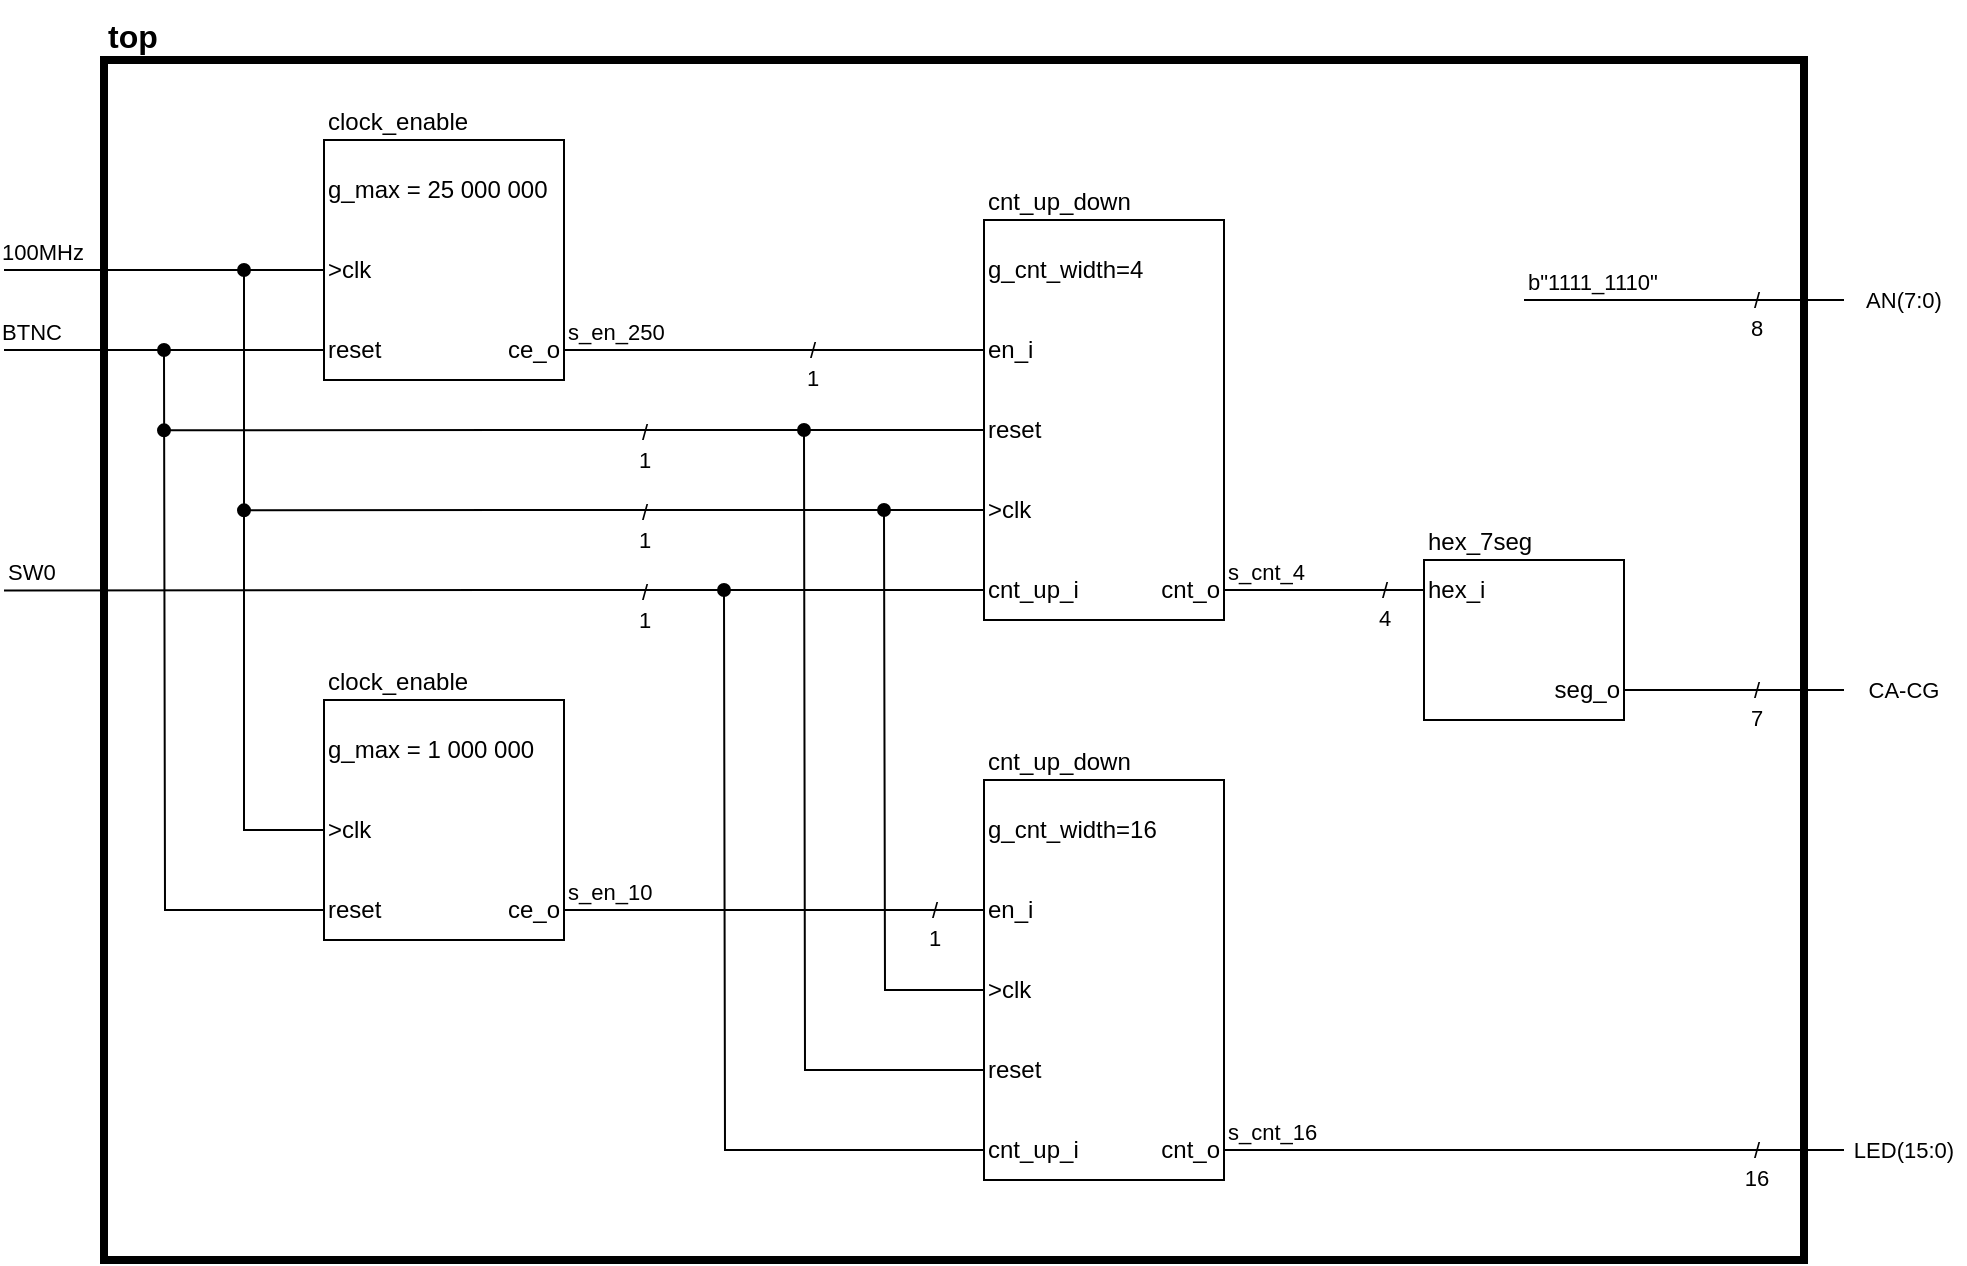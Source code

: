 <mxfile version="17.2.1" type="device"><diagram name="Page-1" id="16e2658f-23c8-b752-8be9-c03fbebb8bbe"><mxGraphModel dx="1298" dy="801" grid="1" gridSize="10" guides="1" tooltips="1" connect="1" arrows="1" fold="1" page="1" pageScale="1" pageWidth="1100" pageHeight="850" background="none" math="0" shadow="0"><root><mxCell id="0"/><mxCell id="1" parent="0"/><mxCell id="IRotGZL-75zpnJ3mupKd-121" value="" style="rounded=0;whiteSpace=wrap;html=1;fontSize=11;fontColor=default;fillColor=none;strokeWidth=4;" parent="1" vertex="1"><mxGeometry x="90" y="120" width="850" height="600" as="geometry"/></mxCell><mxCell id="IRotGZL-75zpnJ3mupKd-48" value="" style="group" parent="1" vertex="1" connectable="0"><mxGeometry x="530" y="170" width="120" height="230" as="geometry"/></mxCell><mxCell id="IRotGZL-75zpnJ3mupKd-46" value="" style="group;align=right;" parent="IRotGZL-75zpnJ3mupKd-48" vertex="1" connectable="0"><mxGeometry y="30" width="120" height="200" as="geometry"/></mxCell><mxCell id="IRotGZL-75zpnJ3mupKd-38" value="" style="rounded=0;whiteSpace=wrap;html=1;" parent="IRotGZL-75zpnJ3mupKd-46" vertex="1"><mxGeometry width="120" height="200" as="geometry"/></mxCell><mxCell id="IRotGZL-75zpnJ3mupKd-39" value="cnt_up_i" style="text;html=1;strokeColor=none;fillColor=none;align=left;verticalAlign=middle;whiteSpace=wrap;rounded=0;" parent="IRotGZL-75zpnJ3mupKd-46" vertex="1"><mxGeometry y="170" width="45" height="30" as="geometry"/></mxCell><mxCell id="IRotGZL-75zpnJ3mupKd-40" value="&amp;gt;clk" style="text;html=1;strokeColor=none;fillColor=none;align=left;verticalAlign=middle;whiteSpace=wrap;rounded=0;" parent="IRotGZL-75zpnJ3mupKd-46" vertex="1"><mxGeometry y="130" width="45" height="30" as="geometry"/></mxCell><mxCell id="IRotGZL-75zpnJ3mupKd-41" value="reset" style="text;html=1;strokeColor=none;fillColor=none;align=left;verticalAlign=middle;whiteSpace=wrap;rounded=0;" parent="IRotGZL-75zpnJ3mupKd-46" vertex="1"><mxGeometry y="90" width="45" height="30" as="geometry"/></mxCell><mxCell id="IRotGZL-75zpnJ3mupKd-42" value="en_i" style="text;html=1;strokeColor=none;fillColor=none;align=left;verticalAlign=middle;whiteSpace=wrap;rounded=0;" parent="IRotGZL-75zpnJ3mupKd-46" vertex="1"><mxGeometry y="50" width="45" height="30" as="geometry"/></mxCell><mxCell id="IRotGZL-75zpnJ3mupKd-43" value="g_cnt_width=4" style="text;html=1;strokeColor=none;fillColor=none;align=left;verticalAlign=middle;whiteSpace=wrap;rounded=0;" parent="IRotGZL-75zpnJ3mupKd-46" vertex="1"><mxGeometry y="10" width="60" height="30" as="geometry"/></mxCell><mxCell id="IRotGZL-75zpnJ3mupKd-44" value="cnt_o" style="text;html=1;strokeColor=none;fillColor=none;align=right;verticalAlign=middle;whiteSpace=wrap;rounded=0;" parent="IRotGZL-75zpnJ3mupKd-46" vertex="1"><mxGeometry x="75" y="170" width="45" height="30" as="geometry"/></mxCell><mxCell id="IRotGZL-75zpnJ3mupKd-47" value="cnt_up_down" style="text;html=1;strokeColor=none;fillColor=none;align=left;verticalAlign=bottom;whiteSpace=wrap;rounded=0;" parent="IRotGZL-75zpnJ3mupKd-48" vertex="1"><mxGeometry width="120" height="30" as="geometry"/></mxCell><mxCell id="IRotGZL-75zpnJ3mupKd-49" value="" style="group" parent="1" vertex="1" connectable="0"><mxGeometry x="530" y="450" width="120" height="230" as="geometry"/></mxCell><mxCell id="IRotGZL-75zpnJ3mupKd-50" value="" style="group;align=right;" parent="IRotGZL-75zpnJ3mupKd-49" vertex="1" connectable="0"><mxGeometry y="30" width="120" height="200" as="geometry"/></mxCell><mxCell id="IRotGZL-75zpnJ3mupKd-51" value="" style="rounded=0;whiteSpace=wrap;html=1;" parent="IRotGZL-75zpnJ3mupKd-50" vertex="1"><mxGeometry width="120" height="200" as="geometry"/></mxCell><mxCell id="IRotGZL-75zpnJ3mupKd-52" value="cnt_up_i" style="text;html=1;strokeColor=none;fillColor=none;align=left;verticalAlign=middle;whiteSpace=wrap;rounded=0;" parent="IRotGZL-75zpnJ3mupKd-50" vertex="1"><mxGeometry y="170" width="45" height="30" as="geometry"/></mxCell><mxCell id="IRotGZL-75zpnJ3mupKd-53" value="&amp;gt;clk" style="text;html=1;strokeColor=none;fillColor=none;align=left;verticalAlign=middle;whiteSpace=wrap;rounded=0;" parent="IRotGZL-75zpnJ3mupKd-50" vertex="1"><mxGeometry y="90" width="45" height="30" as="geometry"/></mxCell><mxCell id="IRotGZL-75zpnJ3mupKd-54" value="reset" style="text;html=1;strokeColor=none;fillColor=none;align=left;verticalAlign=middle;whiteSpace=wrap;rounded=0;" parent="IRotGZL-75zpnJ3mupKd-50" vertex="1"><mxGeometry y="130" width="45" height="30" as="geometry"/></mxCell><mxCell id="IRotGZL-75zpnJ3mupKd-55" value="en_i" style="text;html=1;strokeColor=none;fillColor=none;align=left;verticalAlign=middle;whiteSpace=wrap;rounded=0;" parent="IRotGZL-75zpnJ3mupKd-50" vertex="1"><mxGeometry y="50" width="45" height="30" as="geometry"/></mxCell><mxCell id="IRotGZL-75zpnJ3mupKd-56" value="g_cnt_width=16" style="text;html=1;strokeColor=none;fillColor=none;align=left;verticalAlign=middle;whiteSpace=wrap;rounded=0;" parent="IRotGZL-75zpnJ3mupKd-50" vertex="1"><mxGeometry y="10" width="60" height="30" as="geometry"/></mxCell><mxCell id="IRotGZL-75zpnJ3mupKd-57" value="cnt_o" style="text;html=1;strokeColor=none;fillColor=none;align=right;verticalAlign=middle;whiteSpace=wrap;rounded=0;" parent="IRotGZL-75zpnJ3mupKd-50" vertex="1"><mxGeometry x="75" y="170" width="45" height="30" as="geometry"/></mxCell><mxCell id="IRotGZL-75zpnJ3mupKd-58" value="cnt_up_down" style="text;html=1;strokeColor=none;fillColor=none;align=left;verticalAlign=bottom;whiteSpace=wrap;rounded=0;" parent="IRotGZL-75zpnJ3mupKd-49" vertex="1"><mxGeometry width="120" height="30" as="geometry"/></mxCell><mxCell id="IRotGZL-75zpnJ3mupKd-59" value="/&lt;br&gt;1" style="edgeStyle=orthogonalEdgeStyle;rounded=0;orthogonalLoop=1;jettySize=auto;html=1;exitX=1;exitY=0.5;exitDx=0;exitDy=0;entryX=0;entryY=0.5;entryDx=0;entryDy=0;endArrow=none;endFill=0;jumpStyle=none;labelPosition=right;verticalLabelPosition=middle;align=center;verticalAlign=middle;labelBackgroundColor=none;spacingTop=14;spacingLeft=38;" parent="1" source="IRotGZL-75zpnJ3mupKd-10" target="IRotGZL-75zpnJ3mupKd-42" edge="1"><mxGeometry relative="1" as="geometry"/></mxCell><mxCell id="IRotGZL-75zpnJ3mupKd-61" value="100MHz" style="edgeStyle=orthogonalEdgeStyle;rounded=0;jumpStyle=none;orthogonalLoop=1;jettySize=auto;html=1;endArrow=none;endFill=0;align=right;labelPosition=left;verticalLabelPosition=top;verticalAlign=bottom;spacingRight=39;labelBackgroundColor=none;exitX=0;exitY=0.5;exitDx=0;exitDy=0;" parent="1" source="IRotGZL-75zpnJ3mupKd-7" edge="1"><mxGeometry relative="1" as="geometry"><mxPoint x="40" y="225" as="targetPoint"/><mxPoint x="190" y="225" as="sourcePoint"/></mxGeometry></mxCell><mxCell id="IRotGZL-75zpnJ3mupKd-63" value="BTNC" style="edgeStyle=orthogonalEdgeStyle;rounded=0;jumpStyle=none;orthogonalLoop=1;jettySize=auto;html=1;endArrow=none;endFill=0;align=right;labelPosition=left;verticalLabelPosition=top;verticalAlign=bottom;spacingRight=50;labelBackgroundColor=none;exitX=0;exitY=0.5;exitDx=0;exitDy=0;" parent="1" source="IRotGZL-75zpnJ3mupKd-9" edge="1"><mxGeometry relative="1" as="geometry"><mxPoint x="40" y="265" as="targetPoint"/><mxPoint x="190" y="265" as="sourcePoint"/><Array as="points"/></mxGeometry></mxCell><mxCell id="IRotGZL-75zpnJ3mupKd-65" style="edgeStyle=orthogonalEdgeStyle;rounded=0;jumpStyle=none;orthogonalLoop=1;jettySize=auto;html=1;exitX=0;exitY=0.5;exitDx=0;exitDy=0;labelBackgroundColor=none;endArrow=oval;endFill=1;" parent="1" source="IRotGZL-75zpnJ3mupKd-80" edge="1"><mxGeometry relative="1" as="geometry"><mxPoint x="160" y="225" as="targetPoint"/><mxPoint x="200" y="585.0" as="sourcePoint"/><Array as="points"><mxPoint x="160" y="505"/></Array></mxGeometry></mxCell><mxCell id="IRotGZL-75zpnJ3mupKd-66" style="edgeStyle=orthogonalEdgeStyle;rounded=0;jumpStyle=none;orthogonalLoop=1;jettySize=auto;html=1;exitX=0;exitY=0.5;exitDx=0;exitDy=0;labelBackgroundColor=none;endArrow=oval;endFill=1;" parent="1" source="IRotGZL-75zpnJ3mupKd-82" edge="1"><mxGeometry relative="1" as="geometry"><mxPoint x="120" y="265" as="targetPoint"/><mxPoint x="200" y="625.0" as="sourcePoint"/></mxGeometry></mxCell><mxCell id="IRotGZL-75zpnJ3mupKd-69" value="/&lt;br&gt;1" style="edgeStyle=orthogonalEdgeStyle;rounded=0;jumpStyle=none;orthogonalLoop=1;jettySize=auto;html=1;exitX=0;exitY=0.5;exitDx=0;exitDy=0;labelBackgroundColor=none;endArrow=none;endFill=0;align=center;labelPosition=center;verticalLabelPosition=middle;verticalAlign=middle;spacingRight=0;spacing=0;spacingTop=14;spacingLeft=150;" parent="1" source="IRotGZL-75zpnJ3mupKd-39" edge="1"><mxGeometry relative="1" as="geometry"><mxPoint x="40" y="385.25" as="targetPoint"/></mxGeometry></mxCell><mxCell id="IRotGZL-75zpnJ3mupKd-73" value="" style="group" parent="1" vertex="1" connectable="0"><mxGeometry x="200" y="130" width="120" height="150" as="geometry"/></mxCell><mxCell id="IRotGZL-75zpnJ3mupKd-20" value="" style="group" parent="IRotGZL-75zpnJ3mupKd-73" vertex="1" connectable="0"><mxGeometry width="120" height="150" as="geometry"/></mxCell><mxCell id="IRotGZL-75zpnJ3mupKd-12" value="fdsafsadfsadfasfas" style="group;align=center;" parent="IRotGZL-75zpnJ3mupKd-20" vertex="1" connectable="0"><mxGeometry y="30" width="120" height="120" as="geometry"/></mxCell><mxCell id="IRotGZL-75zpnJ3mupKd-1" value="" style="rounded=0;whiteSpace=wrap;html=1;" parent="IRotGZL-75zpnJ3mupKd-12" vertex="1"><mxGeometry width="120" height="120" as="geometry"/></mxCell><mxCell id="IRotGZL-75zpnJ3mupKd-8" value="g_max = 25 000 000" style="text;html=1;strokeColor=none;fillColor=none;align=left;verticalAlign=middle;whiteSpace=wrap;rounded=0;" parent="IRotGZL-75zpnJ3mupKd-12" vertex="1"><mxGeometry y="10" width="120" height="30" as="geometry"/></mxCell><mxCell id="IRotGZL-75zpnJ3mupKd-10" value="ce_o" style="text;html=1;strokeColor=none;fillColor=none;align=right;verticalAlign=middle;whiteSpace=wrap;rounded=0;" parent="IRotGZL-75zpnJ3mupKd-12" vertex="1"><mxGeometry x="60" y="90" width="60" height="30" as="geometry"/></mxCell><mxCell id="IRotGZL-75zpnJ3mupKd-7" value="&amp;gt;clk" style="text;html=1;strokeColor=none;fillColor=none;align=left;verticalAlign=middle;whiteSpace=wrap;rounded=0;" parent="IRotGZL-75zpnJ3mupKd-12" vertex="1"><mxGeometry y="50" width="60" height="30" as="geometry"/></mxCell><mxCell id="IRotGZL-75zpnJ3mupKd-19" value="clock_enable" style="text;html=1;strokeColor=none;fillColor=none;align=left;verticalAlign=bottom;whiteSpace=wrap;rounded=0;" parent="IRotGZL-75zpnJ3mupKd-20" vertex="1"><mxGeometry width="120" height="30" as="geometry"/></mxCell><mxCell id="IRotGZL-75zpnJ3mupKd-9" value="reset" style="text;html=1;strokeColor=none;fillColor=none;align=left;verticalAlign=middle;whiteSpace=wrap;rounded=0;" parent="IRotGZL-75zpnJ3mupKd-73" vertex="1"><mxGeometry y="120" width="60" height="30" as="geometry"/></mxCell><mxCell id="IRotGZL-75zpnJ3mupKd-74" value="" style="group" parent="1" vertex="1" connectable="0"><mxGeometry x="200" y="410" width="120" height="150" as="geometry"/></mxCell><mxCell id="IRotGZL-75zpnJ3mupKd-75" value="" style="group" parent="IRotGZL-75zpnJ3mupKd-74" vertex="1" connectable="0"><mxGeometry width="120" height="150" as="geometry"/></mxCell><mxCell id="IRotGZL-75zpnJ3mupKd-76" value="fdsafsadfsadfasfas" style="group;align=center;" parent="IRotGZL-75zpnJ3mupKd-75" vertex="1" connectable="0"><mxGeometry y="30" width="120" height="120" as="geometry"/></mxCell><mxCell id="IRotGZL-75zpnJ3mupKd-77" value="" style="rounded=0;whiteSpace=wrap;html=1;" parent="IRotGZL-75zpnJ3mupKd-76" vertex="1"><mxGeometry width="120" height="120" as="geometry"/></mxCell><mxCell id="IRotGZL-75zpnJ3mupKd-78" value="g_max = 1 000 000" style="text;html=1;strokeColor=none;fillColor=none;align=left;verticalAlign=middle;whiteSpace=wrap;rounded=0;" parent="IRotGZL-75zpnJ3mupKd-76" vertex="1"><mxGeometry y="10" width="120" height="30" as="geometry"/></mxCell><mxCell id="IRotGZL-75zpnJ3mupKd-79" value="ce_o" style="text;html=1;strokeColor=none;fillColor=none;align=right;verticalAlign=middle;whiteSpace=wrap;rounded=0;" parent="IRotGZL-75zpnJ3mupKd-76" vertex="1"><mxGeometry x="60" y="90" width="60" height="30" as="geometry"/></mxCell><mxCell id="IRotGZL-75zpnJ3mupKd-80" value="&amp;gt;clk" style="text;html=1;strokeColor=none;fillColor=none;align=left;verticalAlign=middle;whiteSpace=wrap;rounded=0;" parent="IRotGZL-75zpnJ3mupKd-76" vertex="1"><mxGeometry y="50" width="60" height="30" as="geometry"/></mxCell><mxCell id="IRotGZL-75zpnJ3mupKd-81" value="clock_enable" style="text;html=1;strokeColor=none;fillColor=none;align=left;verticalAlign=bottom;whiteSpace=wrap;rounded=0;" parent="IRotGZL-75zpnJ3mupKd-75" vertex="1"><mxGeometry width="120" height="30" as="geometry"/></mxCell><mxCell id="IRotGZL-75zpnJ3mupKd-82" value="reset" style="text;html=1;strokeColor=none;fillColor=none;align=left;verticalAlign=middle;whiteSpace=wrap;rounded=0;" parent="IRotGZL-75zpnJ3mupKd-74" vertex="1"><mxGeometry y="120" width="60" height="30" as="geometry"/></mxCell><mxCell id="IRotGZL-75zpnJ3mupKd-87" value="" style="group" parent="1" vertex="1" connectable="0"><mxGeometry x="750" y="340" width="100" height="110" as="geometry"/></mxCell><mxCell id="IRotGZL-75zpnJ3mupKd-83" value="" style="rounded=0;whiteSpace=wrap;html=1;" parent="IRotGZL-75zpnJ3mupKd-87" vertex="1"><mxGeometry y="30" width="100" height="80" as="geometry"/></mxCell><mxCell id="IRotGZL-75zpnJ3mupKd-84" value="hex_i" style="text;html=1;strokeColor=none;fillColor=none;align=left;verticalAlign=middle;whiteSpace=wrap;rounded=0;" parent="IRotGZL-75zpnJ3mupKd-87" vertex="1"><mxGeometry y="30" width="50" height="30" as="geometry"/></mxCell><mxCell id="IRotGZL-75zpnJ3mupKd-85" value="seg_o" style="text;html=1;strokeColor=none;fillColor=none;align=right;verticalAlign=middle;whiteSpace=wrap;rounded=0;" parent="IRotGZL-75zpnJ3mupKd-87" vertex="1"><mxGeometry x="50" y="80" width="50" height="30" as="geometry"/></mxCell><mxCell id="IRotGZL-75zpnJ3mupKd-86" value="hex_7seg" style="text;html=1;strokeColor=none;fillColor=none;align=left;verticalAlign=bottom;whiteSpace=wrap;rounded=0;" parent="IRotGZL-75zpnJ3mupKd-87" vertex="1"><mxGeometry width="50" height="30" as="geometry"/></mxCell><mxCell id="IRotGZL-75zpnJ3mupKd-88" value="/&lt;br&gt;4" style="edgeStyle=orthogonalEdgeStyle;rounded=0;jumpStyle=none;orthogonalLoop=1;jettySize=auto;html=1;exitX=1;exitY=0.5;exitDx=0;exitDy=0;entryX=0;entryY=0.5;entryDx=0;entryDy=0;labelBackgroundColor=none;endArrow=none;endFill=0;verticalAlign=middle;labelPosition=center;verticalLabelPosition=middle;align=center;spacingTop=14;spacingLeft=60;" parent="1" source="IRotGZL-75zpnJ3mupKd-44" target="IRotGZL-75zpnJ3mupKd-84" edge="1"><mxGeometry relative="1" as="geometry"/></mxCell><mxCell id="IRotGZL-75zpnJ3mupKd-89" value="/&lt;br&gt;1" style="edgeStyle=orthogonalEdgeStyle;rounded=0;jumpStyle=none;orthogonalLoop=1;jettySize=auto;html=1;exitX=0;exitY=0.5;exitDx=0;exitDy=0;labelBackgroundColor=none;endArrow=oval;endFill=1;spacingTop=14;spacingRight=0;spacingLeft=70;" parent="1" source="IRotGZL-75zpnJ3mupKd-41" edge="1"><mxGeometry relative="1" as="geometry"><mxPoint x="120" y="305.167" as="targetPoint"/></mxGeometry></mxCell><mxCell id="IRotGZL-75zpnJ3mupKd-90" value="/&lt;br&gt;1" style="edgeStyle=orthogonalEdgeStyle;rounded=0;jumpStyle=none;orthogonalLoop=1;jettySize=auto;html=1;exitX=0;exitY=0.5;exitDx=0;exitDy=0;labelBackgroundColor=none;endArrow=oval;endFill=1;spacingTop=14;spacingLeft=30;" parent="1" source="IRotGZL-75zpnJ3mupKd-40" edge="1"><mxGeometry relative="1" as="geometry"><mxPoint x="160" y="345.167" as="targetPoint"/></mxGeometry></mxCell><mxCell id="IRotGZL-75zpnJ3mupKd-93" value="/&lt;br&gt;&lt;div style=&quot;&quot;&gt;&lt;span&gt;7&lt;/span&gt;&lt;/div&gt;" style="edgeStyle=orthogonalEdgeStyle;rounded=0;jumpStyle=none;orthogonalLoop=1;jettySize=auto;html=1;exitX=1;exitY=0.5;exitDx=0;exitDy=0;labelBackgroundColor=none;endArrow=none;endFill=0;align=center;labelPosition=center;verticalLabelPosition=middle;verticalAlign=middle;spacingLeft=21;spacingTop=14;entryX=0;entryY=0.5;entryDx=0;entryDy=0;" parent="1" source="IRotGZL-75zpnJ3mupKd-85" target="IRotGZL-75zpnJ3mupKd-108" edge="1"><mxGeometry relative="1" as="geometry"><mxPoint x="960" y="435" as="targetPoint"/></mxGeometry></mxCell><mxCell id="IRotGZL-75zpnJ3mupKd-94" value="/&lt;br&gt;&lt;div style=&quot;&quot;&gt;&lt;span&gt;16&lt;/span&gt;&lt;/div&gt;" style="edgeStyle=orthogonalEdgeStyle;rounded=0;jumpStyle=none;orthogonalLoop=1;jettySize=auto;html=1;exitX=1;exitY=0.5;exitDx=0;exitDy=0;labelBackgroundColor=none;endArrow=none;endFill=0;labelPosition=center;verticalLabelPosition=middle;align=center;verticalAlign=middle;spacingRight=80;spacingTop=14;spacingLeft=301;entryX=0;entryY=0.5;entryDx=0;entryDy=0;" parent="1" source="IRotGZL-75zpnJ3mupKd-57" target="IRotGZL-75zpnJ3mupKd-110" edge="1"><mxGeometry relative="1" as="geometry"><mxPoint x="970" y="665" as="targetPoint"/></mxGeometry></mxCell><mxCell id="IRotGZL-75zpnJ3mupKd-101" value="/&lt;br&gt;1" style="edgeStyle=orthogonalEdgeStyle;rounded=0;jumpStyle=none;orthogonalLoop=1;jettySize=auto;html=1;exitX=1;exitY=0.5;exitDx=0;exitDy=0;entryX=0;entryY=0.5;entryDx=0;entryDy=0;labelBackgroundColor=none;endArrow=none;endFill=0;spacingLeft=160;spacingTop=14;" parent="1" source="IRotGZL-75zpnJ3mupKd-79" target="IRotGZL-75zpnJ3mupKd-55" edge="1"><mxGeometry relative="1" as="geometry"/></mxCell><mxCell id="IRotGZL-75zpnJ3mupKd-102" value="s_en_250" style="text;html=1;strokeColor=none;fillColor=none;align=left;verticalAlign=bottom;whiteSpace=wrap;rounded=0;fontSize=11;labelPosition=center;verticalLabelPosition=middle;spacingLeft=0;" parent="1" vertex="1"><mxGeometry x="320" y="240" width="80" height="25" as="geometry"/></mxCell><mxCell id="IRotGZL-75zpnJ3mupKd-103" value="SW0" style="text;html=1;strokeColor=none;fillColor=none;align=left;verticalAlign=bottom;whiteSpace=wrap;rounded=0;fontSize=11;" parent="1" vertex="1"><mxGeometry x="40" y="355" width="60" height="30" as="geometry"/></mxCell><mxCell id="IRotGZL-75zpnJ3mupKd-105" value="&lt;div&gt;&lt;span&gt;s_cnt_4&lt;/span&gt;&lt;/div&gt;" style="text;html=1;strokeColor=none;fillColor=none;align=left;verticalAlign=bottom;whiteSpace=wrap;rounded=0;fontSize=11;" parent="1" vertex="1"><mxGeometry x="650" y="355" width="100" height="30" as="geometry"/></mxCell><mxCell id="IRotGZL-75zpnJ3mupKd-106" value="s_cnt_16" style="text;html=1;strokeColor=none;fillColor=none;align=left;verticalAlign=bottom;whiteSpace=wrap;rounded=0;fontSize=11;" parent="1" vertex="1"><mxGeometry x="650" y="640" width="240" height="25" as="geometry"/></mxCell><mxCell id="IRotGZL-75zpnJ3mupKd-107" value="s_en_10" style="text;html=1;strokeColor=none;fillColor=none;align=left;verticalAlign=bottom;whiteSpace=wrap;rounded=0;fontSize=11;" parent="1" vertex="1"><mxGeometry x="320" y="520" width="60" height="25" as="geometry"/></mxCell><mxCell id="IRotGZL-75zpnJ3mupKd-108" value="CA-CG" style="text;html=1;strokeColor=none;fillColor=none;align=center;verticalAlign=middle;whiteSpace=wrap;rounded=0;fontSize=11;" parent="1" vertex="1"><mxGeometry x="960" y="420" width="60" height="30" as="geometry"/></mxCell><mxCell id="IRotGZL-75zpnJ3mupKd-110" value="LED(15:0)" style="text;html=1;strokeColor=none;fillColor=none;align=center;verticalAlign=middle;whiteSpace=wrap;rounded=0;fontSize=11;" parent="1" vertex="1"><mxGeometry x="960" y="650" width="60" height="30" as="geometry"/></mxCell><mxCell id="IRotGZL-75zpnJ3mupKd-114" style="edgeStyle=orthogonalEdgeStyle;rounded=0;jumpStyle=none;orthogonalLoop=1;jettySize=auto;html=1;exitX=0;exitY=0.5;exitDx=0;exitDy=0;labelBackgroundColor=none;fontSize=11;endArrow=oval;endFill=1;" parent="1" source="IRotGZL-75zpnJ3mupKd-53" edge="1"><mxGeometry relative="1" as="geometry"><mxPoint x="480" y="345" as="targetPoint"/></mxGeometry></mxCell><mxCell id="IRotGZL-75zpnJ3mupKd-115" style="edgeStyle=orthogonalEdgeStyle;rounded=0;jumpStyle=none;orthogonalLoop=1;jettySize=auto;html=1;exitX=0;exitY=0.5;exitDx=0;exitDy=0;labelBackgroundColor=none;fontSize=11;endArrow=oval;endFill=1;" parent="1" source="IRotGZL-75zpnJ3mupKd-54" edge="1"><mxGeometry relative="1" as="geometry"><mxPoint x="440" y="305" as="targetPoint"/></mxGeometry></mxCell><mxCell id="IRotGZL-75zpnJ3mupKd-116" style="edgeStyle=orthogonalEdgeStyle;rounded=0;jumpStyle=none;orthogonalLoop=1;jettySize=auto;html=1;exitX=0;exitY=0.5;exitDx=0;exitDy=0;labelBackgroundColor=none;fontSize=11;endArrow=oval;endFill=1;" parent="1" source="IRotGZL-75zpnJ3mupKd-52" edge="1"><mxGeometry relative="1" as="geometry"><mxPoint x="400" y="385" as="targetPoint"/></mxGeometry></mxCell><mxCell id="IRotGZL-75zpnJ3mupKd-117" value="/&lt;br&gt;8" style="endArrow=none;html=1;rounded=0;labelBackgroundColor=none;fontSize=11;jumpStyle=none;spacingTop=14;exitX=0;exitY=0.5;exitDx=0;exitDy=0;spacingLeft=72;" parent="1" source="IRotGZL-75zpnJ3mupKd-120" edge="1"><mxGeometry width="50" height="50" relative="1" as="geometry"><mxPoint x="960" y="240" as="sourcePoint"/><mxPoint x="800" y="240" as="targetPoint"/></mxGeometry></mxCell><mxCell id="IRotGZL-75zpnJ3mupKd-118" value="b&quot;1111_1110&quot;" style="text;html=1;strokeColor=none;fillColor=none;align=left;verticalAlign=bottom;whiteSpace=wrap;rounded=0;fontSize=11;" parent="1" vertex="1"><mxGeometry x="800" y="210" width="160" height="30" as="geometry"/></mxCell><mxCell id="IRotGZL-75zpnJ3mupKd-120" value="AN(7:0)" style="text;html=1;strokeColor=none;fillColor=none;align=center;verticalAlign=middle;whiteSpace=wrap;rounded=0;fontSize=11;" parent="1" vertex="1"><mxGeometry x="960" y="225" width="60" height="30" as="geometry"/></mxCell><mxCell id="IRotGZL-75zpnJ3mupKd-122" value="&lt;b&gt;&lt;font style=&quot;font-size: 16px&quot;&gt;top&lt;/font&gt;&lt;/b&gt;" style="text;html=1;strokeColor=none;fillColor=none;align=left;verticalAlign=bottom;whiteSpace=wrap;rounded=0;fontSize=11;fontColor=default;" parent="1" vertex="1"><mxGeometry x="90" y="90" width="60" height="30" as="geometry"/></mxCell></root></mxGraphModel></diagram></mxfile>